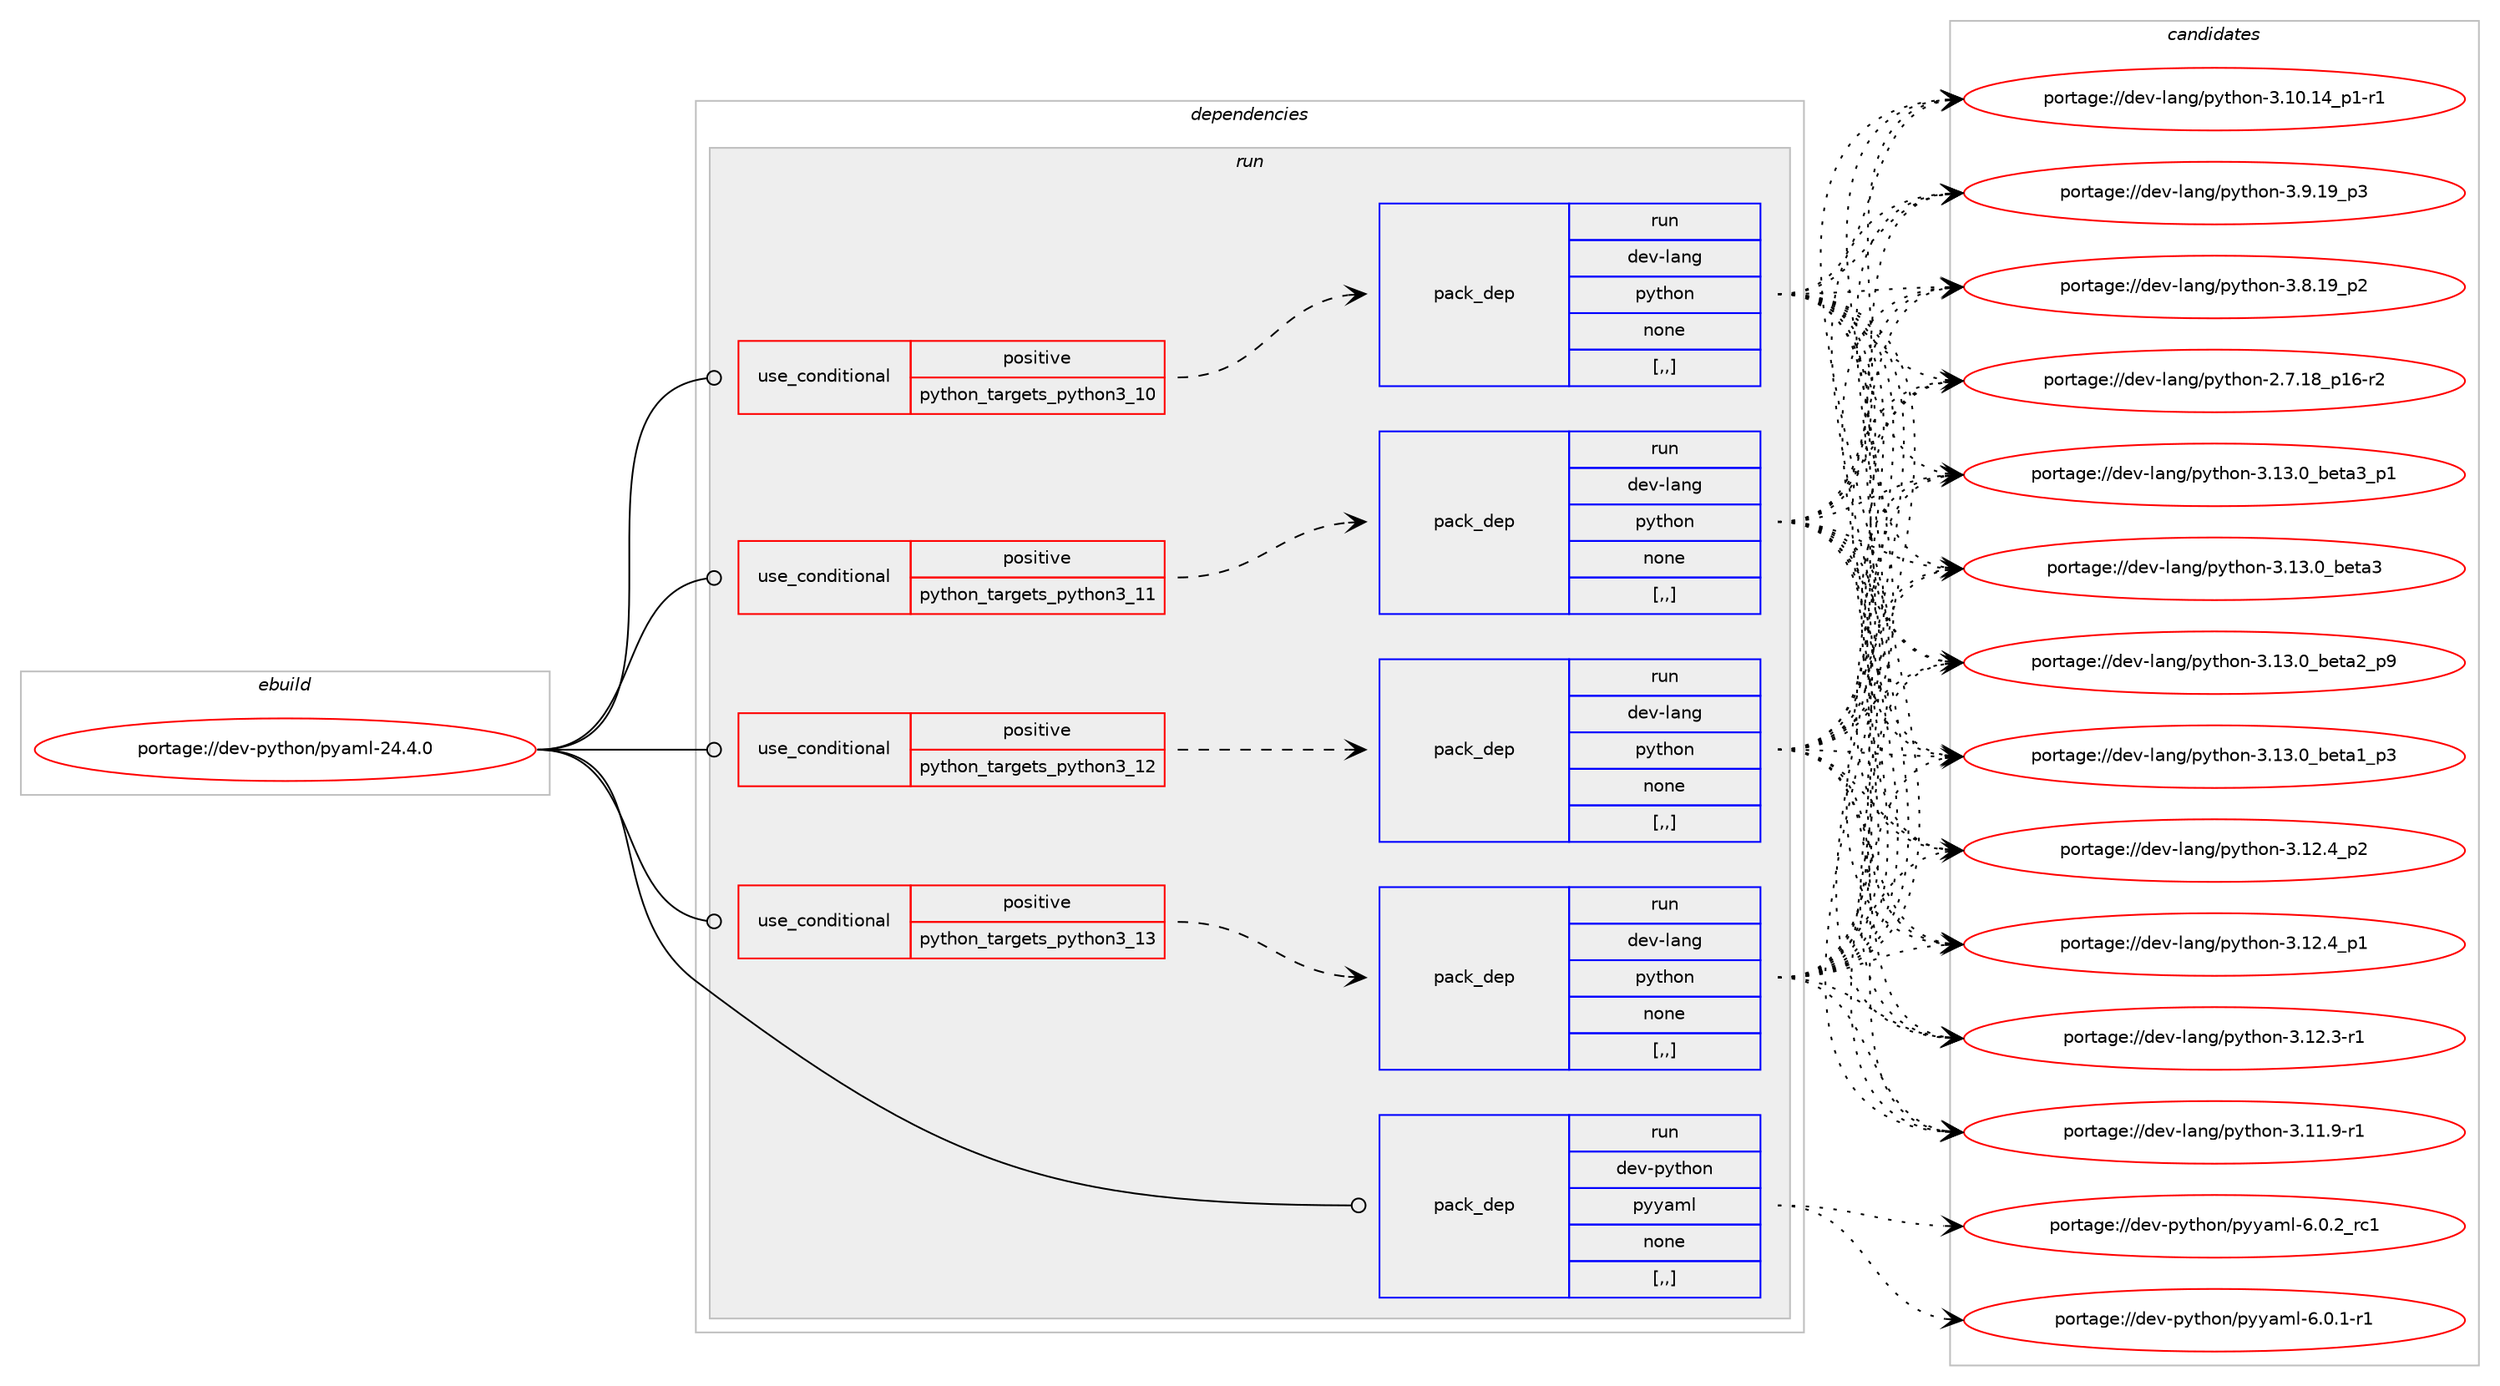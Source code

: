 digraph prolog {

# *************
# Graph options
# *************

newrank=true;
concentrate=true;
compound=true;
graph [rankdir=LR,fontname=Helvetica,fontsize=10,ranksep=1.5];#, ranksep=2.5, nodesep=0.2];
edge  [arrowhead=vee];
node  [fontname=Helvetica,fontsize=10];

# **********
# The ebuild
# **********

subgraph cluster_leftcol {
color=gray;
label=<<i>ebuild</i>>;
id [label="portage://dev-python/pyaml-24.4.0", color=red, width=4, href="../dev-python/pyaml-24.4.0.svg"];
}

# ****************
# The dependencies
# ****************

subgraph cluster_midcol {
color=gray;
label=<<i>dependencies</i>>;
subgraph cluster_compile {
fillcolor="#eeeeee";
style=filled;
label=<<i>compile</i>>;
}
subgraph cluster_compileandrun {
fillcolor="#eeeeee";
style=filled;
label=<<i>compile and run</i>>;
}
subgraph cluster_run {
fillcolor="#eeeeee";
style=filled;
label=<<i>run</i>>;
subgraph cond36440 {
dependency155358 [label=<<TABLE BORDER="0" CELLBORDER="1" CELLSPACING="0" CELLPADDING="4"><TR><TD ROWSPAN="3" CELLPADDING="10">use_conditional</TD></TR><TR><TD>positive</TD></TR><TR><TD>python_targets_python3_10</TD></TR></TABLE>>, shape=none, color=red];
subgraph pack117667 {
dependency155359 [label=<<TABLE BORDER="0" CELLBORDER="1" CELLSPACING="0" CELLPADDING="4" WIDTH="220"><TR><TD ROWSPAN="6" CELLPADDING="30">pack_dep</TD></TR><TR><TD WIDTH="110">run</TD></TR><TR><TD>dev-lang</TD></TR><TR><TD>python</TD></TR><TR><TD>none</TD></TR><TR><TD>[,,]</TD></TR></TABLE>>, shape=none, color=blue];
}
dependency155358:e -> dependency155359:w [weight=20,style="dashed",arrowhead="vee"];
}
id:e -> dependency155358:w [weight=20,style="solid",arrowhead="odot"];
subgraph cond36441 {
dependency155360 [label=<<TABLE BORDER="0" CELLBORDER="1" CELLSPACING="0" CELLPADDING="4"><TR><TD ROWSPAN="3" CELLPADDING="10">use_conditional</TD></TR><TR><TD>positive</TD></TR><TR><TD>python_targets_python3_11</TD></TR></TABLE>>, shape=none, color=red];
subgraph pack117668 {
dependency155361 [label=<<TABLE BORDER="0" CELLBORDER="1" CELLSPACING="0" CELLPADDING="4" WIDTH="220"><TR><TD ROWSPAN="6" CELLPADDING="30">pack_dep</TD></TR><TR><TD WIDTH="110">run</TD></TR><TR><TD>dev-lang</TD></TR><TR><TD>python</TD></TR><TR><TD>none</TD></TR><TR><TD>[,,]</TD></TR></TABLE>>, shape=none, color=blue];
}
dependency155360:e -> dependency155361:w [weight=20,style="dashed",arrowhead="vee"];
}
id:e -> dependency155360:w [weight=20,style="solid",arrowhead="odot"];
subgraph cond36442 {
dependency155362 [label=<<TABLE BORDER="0" CELLBORDER="1" CELLSPACING="0" CELLPADDING="4"><TR><TD ROWSPAN="3" CELLPADDING="10">use_conditional</TD></TR><TR><TD>positive</TD></TR><TR><TD>python_targets_python3_12</TD></TR></TABLE>>, shape=none, color=red];
subgraph pack117669 {
dependency155363 [label=<<TABLE BORDER="0" CELLBORDER="1" CELLSPACING="0" CELLPADDING="4" WIDTH="220"><TR><TD ROWSPAN="6" CELLPADDING="30">pack_dep</TD></TR><TR><TD WIDTH="110">run</TD></TR><TR><TD>dev-lang</TD></TR><TR><TD>python</TD></TR><TR><TD>none</TD></TR><TR><TD>[,,]</TD></TR></TABLE>>, shape=none, color=blue];
}
dependency155362:e -> dependency155363:w [weight=20,style="dashed",arrowhead="vee"];
}
id:e -> dependency155362:w [weight=20,style="solid",arrowhead="odot"];
subgraph cond36443 {
dependency155364 [label=<<TABLE BORDER="0" CELLBORDER="1" CELLSPACING="0" CELLPADDING="4"><TR><TD ROWSPAN="3" CELLPADDING="10">use_conditional</TD></TR><TR><TD>positive</TD></TR><TR><TD>python_targets_python3_13</TD></TR></TABLE>>, shape=none, color=red];
subgraph pack117670 {
dependency155365 [label=<<TABLE BORDER="0" CELLBORDER="1" CELLSPACING="0" CELLPADDING="4" WIDTH="220"><TR><TD ROWSPAN="6" CELLPADDING="30">pack_dep</TD></TR><TR><TD WIDTH="110">run</TD></TR><TR><TD>dev-lang</TD></TR><TR><TD>python</TD></TR><TR><TD>none</TD></TR><TR><TD>[,,]</TD></TR></TABLE>>, shape=none, color=blue];
}
dependency155364:e -> dependency155365:w [weight=20,style="dashed",arrowhead="vee"];
}
id:e -> dependency155364:w [weight=20,style="solid",arrowhead="odot"];
subgraph pack117671 {
dependency155366 [label=<<TABLE BORDER="0" CELLBORDER="1" CELLSPACING="0" CELLPADDING="4" WIDTH="220"><TR><TD ROWSPAN="6" CELLPADDING="30">pack_dep</TD></TR><TR><TD WIDTH="110">run</TD></TR><TR><TD>dev-python</TD></TR><TR><TD>pyyaml</TD></TR><TR><TD>none</TD></TR><TR><TD>[,,]</TD></TR></TABLE>>, shape=none, color=blue];
}
id:e -> dependency155366:w [weight=20,style="solid",arrowhead="odot"];
}
}

# **************
# The candidates
# **************

subgraph cluster_choices {
rank=same;
color=gray;
label=<<i>candidates</i>>;

subgraph choice117667 {
color=black;
nodesep=1;
choice10010111845108971101034711212111610411111045514649514648959810111697519511249 [label="portage://dev-lang/python-3.13.0_beta3_p1", color=red, width=4,href="../dev-lang/python-3.13.0_beta3_p1.svg"];
choice1001011184510897110103471121211161041111104551464951464895981011169751 [label="portage://dev-lang/python-3.13.0_beta3", color=red, width=4,href="../dev-lang/python-3.13.0_beta3.svg"];
choice10010111845108971101034711212111610411111045514649514648959810111697509511257 [label="portage://dev-lang/python-3.13.0_beta2_p9", color=red, width=4,href="../dev-lang/python-3.13.0_beta2_p9.svg"];
choice10010111845108971101034711212111610411111045514649514648959810111697499511251 [label="portage://dev-lang/python-3.13.0_beta1_p3", color=red, width=4,href="../dev-lang/python-3.13.0_beta1_p3.svg"];
choice100101118451089711010347112121116104111110455146495046529511250 [label="portage://dev-lang/python-3.12.4_p2", color=red, width=4,href="../dev-lang/python-3.12.4_p2.svg"];
choice100101118451089711010347112121116104111110455146495046529511249 [label="portage://dev-lang/python-3.12.4_p1", color=red, width=4,href="../dev-lang/python-3.12.4_p1.svg"];
choice100101118451089711010347112121116104111110455146495046514511449 [label="portage://dev-lang/python-3.12.3-r1", color=red, width=4,href="../dev-lang/python-3.12.3-r1.svg"];
choice100101118451089711010347112121116104111110455146494946574511449 [label="portage://dev-lang/python-3.11.9-r1", color=red, width=4,href="../dev-lang/python-3.11.9-r1.svg"];
choice100101118451089711010347112121116104111110455146494846495295112494511449 [label="portage://dev-lang/python-3.10.14_p1-r1", color=red, width=4,href="../dev-lang/python-3.10.14_p1-r1.svg"];
choice100101118451089711010347112121116104111110455146574649579511251 [label="portage://dev-lang/python-3.9.19_p3", color=red, width=4,href="../dev-lang/python-3.9.19_p3.svg"];
choice100101118451089711010347112121116104111110455146564649579511250 [label="portage://dev-lang/python-3.8.19_p2", color=red, width=4,href="../dev-lang/python-3.8.19_p2.svg"];
choice100101118451089711010347112121116104111110455046554649569511249544511450 [label="portage://dev-lang/python-2.7.18_p16-r2", color=red, width=4,href="../dev-lang/python-2.7.18_p16-r2.svg"];
dependency155359:e -> choice10010111845108971101034711212111610411111045514649514648959810111697519511249:w [style=dotted,weight="100"];
dependency155359:e -> choice1001011184510897110103471121211161041111104551464951464895981011169751:w [style=dotted,weight="100"];
dependency155359:e -> choice10010111845108971101034711212111610411111045514649514648959810111697509511257:w [style=dotted,weight="100"];
dependency155359:e -> choice10010111845108971101034711212111610411111045514649514648959810111697499511251:w [style=dotted,weight="100"];
dependency155359:e -> choice100101118451089711010347112121116104111110455146495046529511250:w [style=dotted,weight="100"];
dependency155359:e -> choice100101118451089711010347112121116104111110455146495046529511249:w [style=dotted,weight="100"];
dependency155359:e -> choice100101118451089711010347112121116104111110455146495046514511449:w [style=dotted,weight="100"];
dependency155359:e -> choice100101118451089711010347112121116104111110455146494946574511449:w [style=dotted,weight="100"];
dependency155359:e -> choice100101118451089711010347112121116104111110455146494846495295112494511449:w [style=dotted,weight="100"];
dependency155359:e -> choice100101118451089711010347112121116104111110455146574649579511251:w [style=dotted,weight="100"];
dependency155359:e -> choice100101118451089711010347112121116104111110455146564649579511250:w [style=dotted,weight="100"];
dependency155359:e -> choice100101118451089711010347112121116104111110455046554649569511249544511450:w [style=dotted,weight="100"];
}
subgraph choice117668 {
color=black;
nodesep=1;
choice10010111845108971101034711212111610411111045514649514648959810111697519511249 [label="portage://dev-lang/python-3.13.0_beta3_p1", color=red, width=4,href="../dev-lang/python-3.13.0_beta3_p1.svg"];
choice1001011184510897110103471121211161041111104551464951464895981011169751 [label="portage://dev-lang/python-3.13.0_beta3", color=red, width=4,href="../dev-lang/python-3.13.0_beta3.svg"];
choice10010111845108971101034711212111610411111045514649514648959810111697509511257 [label="portage://dev-lang/python-3.13.0_beta2_p9", color=red, width=4,href="../dev-lang/python-3.13.0_beta2_p9.svg"];
choice10010111845108971101034711212111610411111045514649514648959810111697499511251 [label="portage://dev-lang/python-3.13.0_beta1_p3", color=red, width=4,href="../dev-lang/python-3.13.0_beta1_p3.svg"];
choice100101118451089711010347112121116104111110455146495046529511250 [label="portage://dev-lang/python-3.12.4_p2", color=red, width=4,href="../dev-lang/python-3.12.4_p2.svg"];
choice100101118451089711010347112121116104111110455146495046529511249 [label="portage://dev-lang/python-3.12.4_p1", color=red, width=4,href="../dev-lang/python-3.12.4_p1.svg"];
choice100101118451089711010347112121116104111110455146495046514511449 [label="portage://dev-lang/python-3.12.3-r1", color=red, width=4,href="../dev-lang/python-3.12.3-r1.svg"];
choice100101118451089711010347112121116104111110455146494946574511449 [label="portage://dev-lang/python-3.11.9-r1", color=red, width=4,href="../dev-lang/python-3.11.9-r1.svg"];
choice100101118451089711010347112121116104111110455146494846495295112494511449 [label="portage://dev-lang/python-3.10.14_p1-r1", color=red, width=4,href="../dev-lang/python-3.10.14_p1-r1.svg"];
choice100101118451089711010347112121116104111110455146574649579511251 [label="portage://dev-lang/python-3.9.19_p3", color=red, width=4,href="../dev-lang/python-3.9.19_p3.svg"];
choice100101118451089711010347112121116104111110455146564649579511250 [label="portage://dev-lang/python-3.8.19_p2", color=red, width=4,href="../dev-lang/python-3.8.19_p2.svg"];
choice100101118451089711010347112121116104111110455046554649569511249544511450 [label="portage://dev-lang/python-2.7.18_p16-r2", color=red, width=4,href="../dev-lang/python-2.7.18_p16-r2.svg"];
dependency155361:e -> choice10010111845108971101034711212111610411111045514649514648959810111697519511249:w [style=dotted,weight="100"];
dependency155361:e -> choice1001011184510897110103471121211161041111104551464951464895981011169751:w [style=dotted,weight="100"];
dependency155361:e -> choice10010111845108971101034711212111610411111045514649514648959810111697509511257:w [style=dotted,weight="100"];
dependency155361:e -> choice10010111845108971101034711212111610411111045514649514648959810111697499511251:w [style=dotted,weight="100"];
dependency155361:e -> choice100101118451089711010347112121116104111110455146495046529511250:w [style=dotted,weight="100"];
dependency155361:e -> choice100101118451089711010347112121116104111110455146495046529511249:w [style=dotted,weight="100"];
dependency155361:e -> choice100101118451089711010347112121116104111110455146495046514511449:w [style=dotted,weight="100"];
dependency155361:e -> choice100101118451089711010347112121116104111110455146494946574511449:w [style=dotted,weight="100"];
dependency155361:e -> choice100101118451089711010347112121116104111110455146494846495295112494511449:w [style=dotted,weight="100"];
dependency155361:e -> choice100101118451089711010347112121116104111110455146574649579511251:w [style=dotted,weight="100"];
dependency155361:e -> choice100101118451089711010347112121116104111110455146564649579511250:w [style=dotted,weight="100"];
dependency155361:e -> choice100101118451089711010347112121116104111110455046554649569511249544511450:w [style=dotted,weight="100"];
}
subgraph choice117669 {
color=black;
nodesep=1;
choice10010111845108971101034711212111610411111045514649514648959810111697519511249 [label="portage://dev-lang/python-3.13.0_beta3_p1", color=red, width=4,href="../dev-lang/python-3.13.0_beta3_p1.svg"];
choice1001011184510897110103471121211161041111104551464951464895981011169751 [label="portage://dev-lang/python-3.13.0_beta3", color=red, width=4,href="../dev-lang/python-3.13.0_beta3.svg"];
choice10010111845108971101034711212111610411111045514649514648959810111697509511257 [label="portage://dev-lang/python-3.13.0_beta2_p9", color=red, width=4,href="../dev-lang/python-3.13.0_beta2_p9.svg"];
choice10010111845108971101034711212111610411111045514649514648959810111697499511251 [label="portage://dev-lang/python-3.13.0_beta1_p3", color=red, width=4,href="../dev-lang/python-3.13.0_beta1_p3.svg"];
choice100101118451089711010347112121116104111110455146495046529511250 [label="portage://dev-lang/python-3.12.4_p2", color=red, width=4,href="../dev-lang/python-3.12.4_p2.svg"];
choice100101118451089711010347112121116104111110455146495046529511249 [label="portage://dev-lang/python-3.12.4_p1", color=red, width=4,href="../dev-lang/python-3.12.4_p1.svg"];
choice100101118451089711010347112121116104111110455146495046514511449 [label="portage://dev-lang/python-3.12.3-r1", color=red, width=4,href="../dev-lang/python-3.12.3-r1.svg"];
choice100101118451089711010347112121116104111110455146494946574511449 [label="portage://dev-lang/python-3.11.9-r1", color=red, width=4,href="../dev-lang/python-3.11.9-r1.svg"];
choice100101118451089711010347112121116104111110455146494846495295112494511449 [label="portage://dev-lang/python-3.10.14_p1-r1", color=red, width=4,href="../dev-lang/python-3.10.14_p1-r1.svg"];
choice100101118451089711010347112121116104111110455146574649579511251 [label="portage://dev-lang/python-3.9.19_p3", color=red, width=4,href="../dev-lang/python-3.9.19_p3.svg"];
choice100101118451089711010347112121116104111110455146564649579511250 [label="portage://dev-lang/python-3.8.19_p2", color=red, width=4,href="../dev-lang/python-3.8.19_p2.svg"];
choice100101118451089711010347112121116104111110455046554649569511249544511450 [label="portage://dev-lang/python-2.7.18_p16-r2", color=red, width=4,href="../dev-lang/python-2.7.18_p16-r2.svg"];
dependency155363:e -> choice10010111845108971101034711212111610411111045514649514648959810111697519511249:w [style=dotted,weight="100"];
dependency155363:e -> choice1001011184510897110103471121211161041111104551464951464895981011169751:w [style=dotted,weight="100"];
dependency155363:e -> choice10010111845108971101034711212111610411111045514649514648959810111697509511257:w [style=dotted,weight="100"];
dependency155363:e -> choice10010111845108971101034711212111610411111045514649514648959810111697499511251:w [style=dotted,weight="100"];
dependency155363:e -> choice100101118451089711010347112121116104111110455146495046529511250:w [style=dotted,weight="100"];
dependency155363:e -> choice100101118451089711010347112121116104111110455146495046529511249:w [style=dotted,weight="100"];
dependency155363:e -> choice100101118451089711010347112121116104111110455146495046514511449:w [style=dotted,weight="100"];
dependency155363:e -> choice100101118451089711010347112121116104111110455146494946574511449:w [style=dotted,weight="100"];
dependency155363:e -> choice100101118451089711010347112121116104111110455146494846495295112494511449:w [style=dotted,weight="100"];
dependency155363:e -> choice100101118451089711010347112121116104111110455146574649579511251:w [style=dotted,weight="100"];
dependency155363:e -> choice100101118451089711010347112121116104111110455146564649579511250:w [style=dotted,weight="100"];
dependency155363:e -> choice100101118451089711010347112121116104111110455046554649569511249544511450:w [style=dotted,weight="100"];
}
subgraph choice117670 {
color=black;
nodesep=1;
choice10010111845108971101034711212111610411111045514649514648959810111697519511249 [label="portage://dev-lang/python-3.13.0_beta3_p1", color=red, width=4,href="../dev-lang/python-3.13.0_beta3_p1.svg"];
choice1001011184510897110103471121211161041111104551464951464895981011169751 [label="portage://dev-lang/python-3.13.0_beta3", color=red, width=4,href="../dev-lang/python-3.13.0_beta3.svg"];
choice10010111845108971101034711212111610411111045514649514648959810111697509511257 [label="portage://dev-lang/python-3.13.0_beta2_p9", color=red, width=4,href="../dev-lang/python-3.13.0_beta2_p9.svg"];
choice10010111845108971101034711212111610411111045514649514648959810111697499511251 [label="portage://dev-lang/python-3.13.0_beta1_p3", color=red, width=4,href="../dev-lang/python-3.13.0_beta1_p3.svg"];
choice100101118451089711010347112121116104111110455146495046529511250 [label="portage://dev-lang/python-3.12.4_p2", color=red, width=4,href="../dev-lang/python-3.12.4_p2.svg"];
choice100101118451089711010347112121116104111110455146495046529511249 [label="portage://dev-lang/python-3.12.4_p1", color=red, width=4,href="../dev-lang/python-3.12.4_p1.svg"];
choice100101118451089711010347112121116104111110455146495046514511449 [label="portage://dev-lang/python-3.12.3-r1", color=red, width=4,href="../dev-lang/python-3.12.3-r1.svg"];
choice100101118451089711010347112121116104111110455146494946574511449 [label="portage://dev-lang/python-3.11.9-r1", color=red, width=4,href="../dev-lang/python-3.11.9-r1.svg"];
choice100101118451089711010347112121116104111110455146494846495295112494511449 [label="portage://dev-lang/python-3.10.14_p1-r1", color=red, width=4,href="../dev-lang/python-3.10.14_p1-r1.svg"];
choice100101118451089711010347112121116104111110455146574649579511251 [label="portage://dev-lang/python-3.9.19_p3", color=red, width=4,href="../dev-lang/python-3.9.19_p3.svg"];
choice100101118451089711010347112121116104111110455146564649579511250 [label="portage://dev-lang/python-3.8.19_p2", color=red, width=4,href="../dev-lang/python-3.8.19_p2.svg"];
choice100101118451089711010347112121116104111110455046554649569511249544511450 [label="portage://dev-lang/python-2.7.18_p16-r2", color=red, width=4,href="../dev-lang/python-2.7.18_p16-r2.svg"];
dependency155365:e -> choice10010111845108971101034711212111610411111045514649514648959810111697519511249:w [style=dotted,weight="100"];
dependency155365:e -> choice1001011184510897110103471121211161041111104551464951464895981011169751:w [style=dotted,weight="100"];
dependency155365:e -> choice10010111845108971101034711212111610411111045514649514648959810111697509511257:w [style=dotted,weight="100"];
dependency155365:e -> choice10010111845108971101034711212111610411111045514649514648959810111697499511251:w [style=dotted,weight="100"];
dependency155365:e -> choice100101118451089711010347112121116104111110455146495046529511250:w [style=dotted,weight="100"];
dependency155365:e -> choice100101118451089711010347112121116104111110455146495046529511249:w [style=dotted,weight="100"];
dependency155365:e -> choice100101118451089711010347112121116104111110455146495046514511449:w [style=dotted,weight="100"];
dependency155365:e -> choice100101118451089711010347112121116104111110455146494946574511449:w [style=dotted,weight="100"];
dependency155365:e -> choice100101118451089711010347112121116104111110455146494846495295112494511449:w [style=dotted,weight="100"];
dependency155365:e -> choice100101118451089711010347112121116104111110455146574649579511251:w [style=dotted,weight="100"];
dependency155365:e -> choice100101118451089711010347112121116104111110455146564649579511250:w [style=dotted,weight="100"];
dependency155365:e -> choice100101118451089711010347112121116104111110455046554649569511249544511450:w [style=dotted,weight="100"];
}
subgraph choice117671 {
color=black;
nodesep=1;
choice100101118451121211161041111104711212112197109108455446484650951149949 [label="portage://dev-python/pyyaml-6.0.2_rc1", color=red, width=4,href="../dev-python/pyyaml-6.0.2_rc1.svg"];
choice1001011184511212111610411111047112121121971091084554464846494511449 [label="portage://dev-python/pyyaml-6.0.1-r1", color=red, width=4,href="../dev-python/pyyaml-6.0.1-r1.svg"];
dependency155366:e -> choice100101118451121211161041111104711212112197109108455446484650951149949:w [style=dotted,weight="100"];
dependency155366:e -> choice1001011184511212111610411111047112121121971091084554464846494511449:w [style=dotted,weight="100"];
}
}

}
